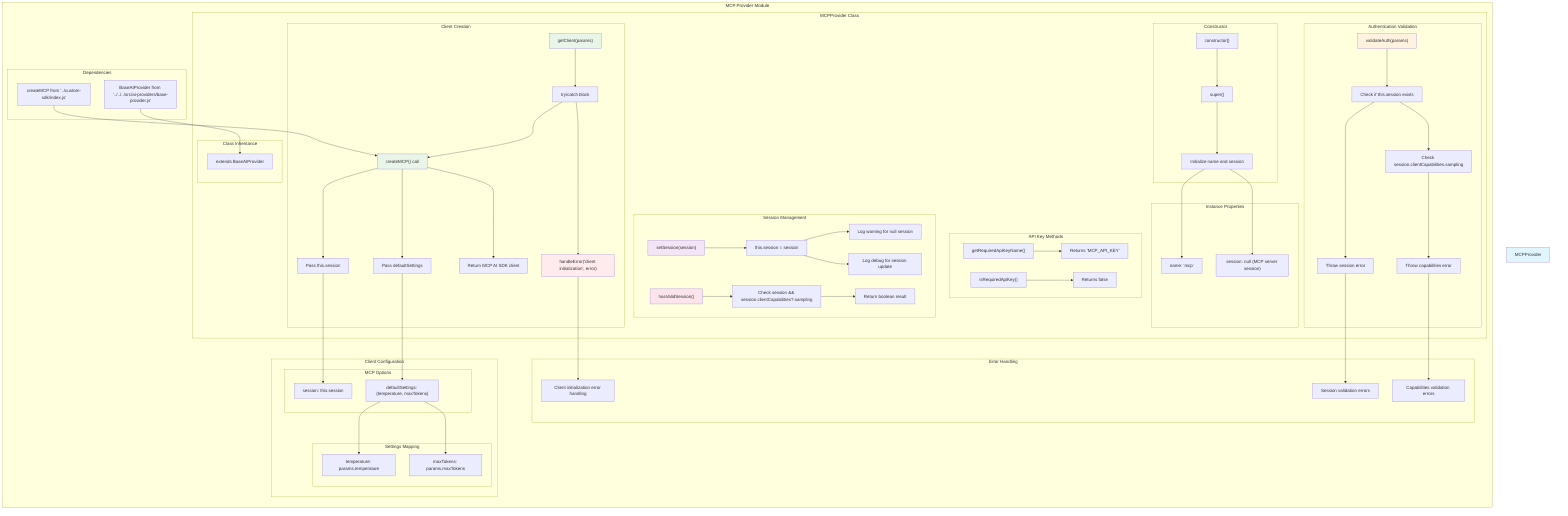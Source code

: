 graph TB
    %% MCP Provider - Core Implementation Layer
    %% File: mcp-server/src/providers/mcp-provider.js
    
    subgraph "MCP Provider Module"
        direction TB
        
        subgraph "Dependencies"
            CREATE_MCP["createMCP from '../custom-sdk/index.js'"]
            BASE_PROVIDER["BaseAIProvider from '../../../src/ai-providers/base-provider.js'"]
        end
        
        subgraph "MCPProvider Class"
            direction TB
            
            subgraph "Class Inheritance"
                EXTENDS_BASE["extends BaseAIProvider"]
            end
            
            subgraph "Instance Properties"
                NAME_PROP["name: 'mcp'"]
                SESSION_PROP["session: null (MCP server session)"]
            end
            
            subgraph "Constructor"
                CONSTRUCTOR["constructor()"]
                SUPER_CALL["super()"]
                INIT_PROPERTIES["Initialize name and session"]
            end
            
            subgraph "API Key Methods"
                GET_API_KEY_NAME["getRequiredApiKeyName()"]
                IS_REQUIRED_API_KEY["isRequiredApiKey()"]
                RETURN_KEY_NAME["Returns 'MCP_API_KEY'"]
                RETURN_FALSE["Returns false"]
            end
            
            subgraph "Authentication Validation"
                VALIDATE_AUTH["validateAuth(params)"]
                CHECK_SESSION["Check if this.session exists"]
                CHECK_CAPABILITIES["Check session.clientCapabilities.sampling"]
                THROW_SESSION_ERROR["Throw session error"]
                THROW_CAPABILITIES_ERROR["Throw capabilities error"]
            end
            
            subgraph "Client Creation"
                GET_CLIENT["getClient(params)"]
                TRY_CATCH_BLOCK["try/catch block"]
                CREATE_MCP_CALL["createMCP() call"]
                PASS_SESSION["Pass this.session"]
                PASS_DEFAULT_SETTINGS["Pass defaultSettings"]
                HANDLE_ERROR["handleError('client initialization', error)"]
                RETURN_CLIENT["Return MCP AI SDK client"]
            end
            
            subgraph "Session Management"
                SET_SESSION["setSession(session)"]
                UPDATE_SESSION["this.session = session"]
                LOG_NULL_SESSION["Log warning for null session"]
                LOG_UPDATE_SESSION["Log debug for session update"]
                
                HAS_VALID_SESSION["hasValidSession()"]
                CHECK_SESSION_VALIDITY["Check session && session.clientCapabilities?.sampling"]
                RETURN_BOOLEAN["Return boolean result"]
            end
        end
        
        subgraph "Client Configuration"
            direction TB
            
            subgraph "MCP Options"
                SESSION_CONFIG["session: this.session"]
                DEFAULT_SETTINGS_CONFIG["defaultSettings: {temperature, maxTokens}"]
            end
            
            subgraph "Settings Mapping"
                TEMP_MAPPING["temperature: params.temperature"]
                MAX_TOKENS_MAPPING["maxTokens: params.maxTokens"]
            end
        end
        
        subgraph "Error Handling"
            CLIENT_INIT_ERROR["Client initialization error handling"]
            SESSION_VALIDATION_ERROR["Session validation errors"]
            CAPABILITIES_VALIDATION_ERROR["Capabilities validation errors"]
        end
    end
    
    %% Dependencies
    CREATE_MCP --> CREATE_MCP_CALL
    BASE_PROVIDER --> EXTENDS_BASE
    
    %% Constructor Flow
    CONSTRUCTOR --> SUPER_CALL
    SUPER_CALL --> INIT_PROPERTIES
    INIT_PROPERTIES --> NAME_PROP
    INIT_PROPERTIES --> SESSION_PROP
    
    %% API Key Methods
    GET_API_KEY_NAME --> RETURN_KEY_NAME
    IS_REQUIRED_API_KEY --> RETURN_FALSE
    
    %% Authentication Validation Flow
    VALIDATE_AUTH --> CHECK_SESSION
    CHECK_SESSION --> THROW_SESSION_ERROR
    CHECK_SESSION --> CHECK_CAPABILITIES
    CHECK_CAPABILITIES --> THROW_CAPABILITIES_ERROR
    
    %% Client Creation Flow
    GET_CLIENT --> TRY_CATCH_BLOCK
    TRY_CATCH_BLOCK --> CREATE_MCP_CALL
    CREATE_MCP_CALL --> PASS_SESSION
    CREATE_MCP_CALL --> PASS_DEFAULT_SETTINGS
    
    PASS_SESSION --> SESSION_CONFIG
    PASS_DEFAULT_SETTINGS --> DEFAULT_SETTINGS_CONFIG
    DEFAULT_SETTINGS_CONFIG --> TEMP_MAPPING
    DEFAULT_SETTINGS_CONFIG --> MAX_TOKENS_MAPPING
    
    CREATE_MCP_CALL --> RETURN_CLIENT
    TRY_CATCH_BLOCK --> HANDLE_ERROR
    HANDLE_ERROR --> CLIENT_INIT_ERROR
    
    %% Session Management Flow
    SET_SESSION --> UPDATE_SESSION
    UPDATE_SESSION --> LOG_NULL_SESSION
    UPDATE_SESSION --> LOG_UPDATE_SESSION
    
    HAS_VALID_SESSION --> CHECK_SESSION_VALIDITY
    CHECK_SESSION_VALIDITY --> RETURN_BOOLEAN
    
    %% Error Flow
    THROW_SESSION_ERROR --> SESSION_VALIDATION_ERROR
    THROW_CAPABILITIES_ERROR --> CAPABILITIES_VALIDATION_ERROR
    
    style MCPProvider fill:#e1f5fe
    style GET_CLIENT fill:#e8f5e8
    style VALIDATE_AUTH fill:#fff3e0
    style SET_SESSION fill:#f3e5f5
    style HAS_VALID_SESSION fill:#fce4ec
    style CREATE_MCP_CALL fill:#e8f5e8
    style HANDLE_ERROR fill:#ffebee